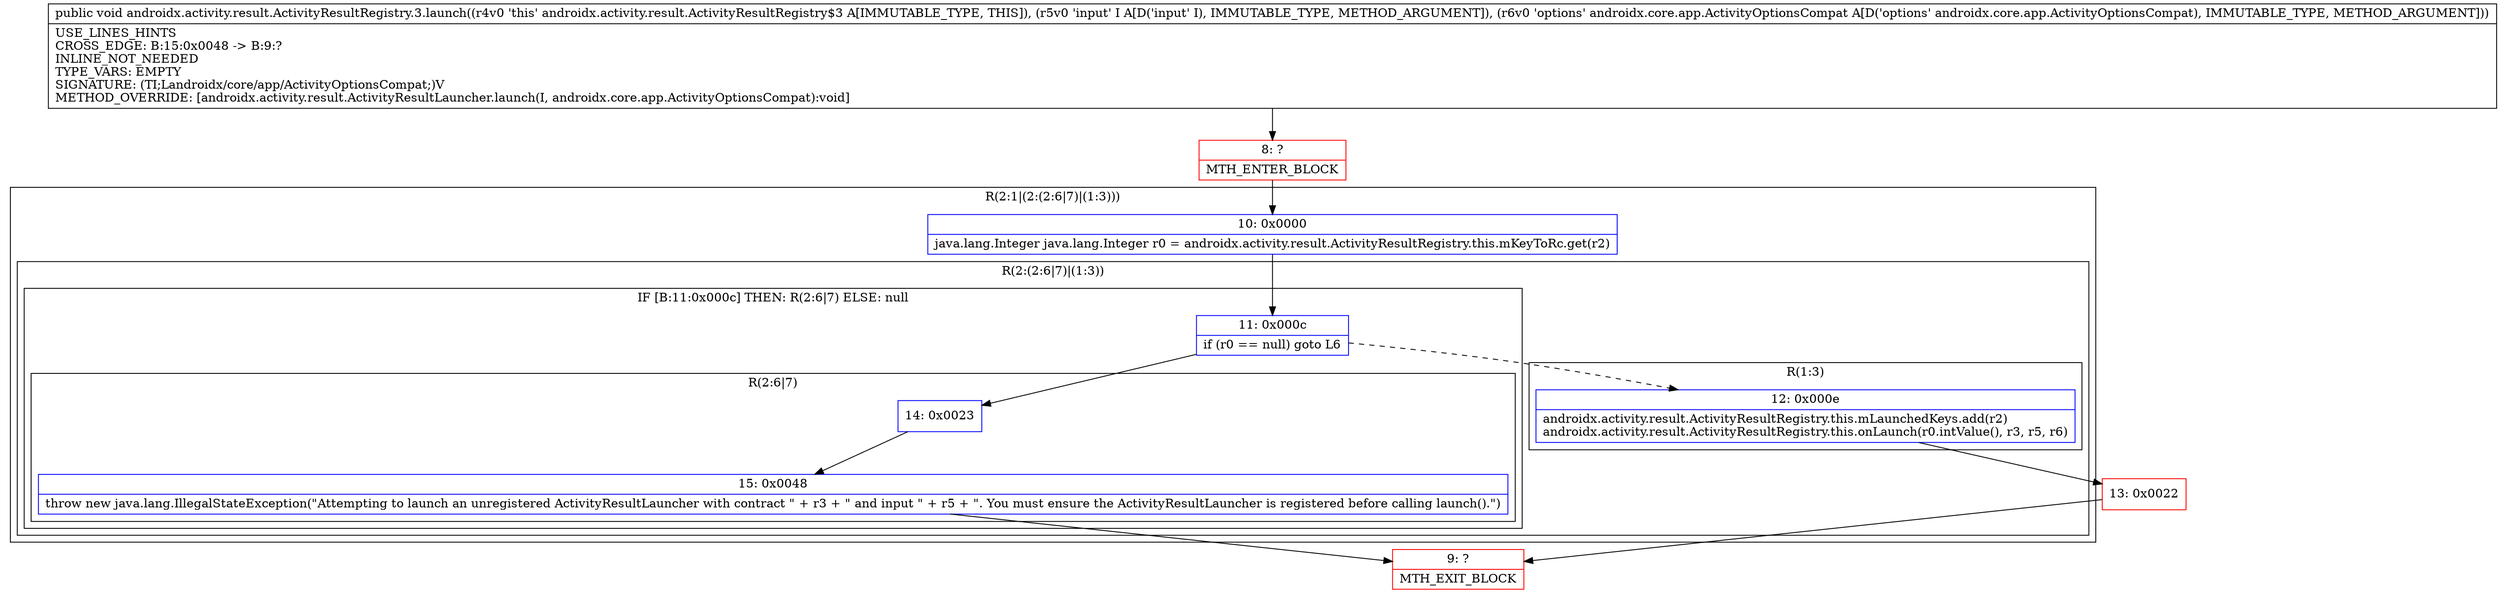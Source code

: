 digraph "CFG forandroidx.activity.result.ActivityResultRegistry.3.launch(Ljava\/lang\/Object;Landroidx\/core\/app\/ActivityOptionsCompat;)V" {
subgraph cluster_Region_281748898 {
label = "R(2:1|(2:(2:6|7)|(1:3)))";
node [shape=record,color=blue];
Node_10 [shape=record,label="{10\:\ 0x0000|java.lang.Integer java.lang.Integer r0 = androidx.activity.result.ActivityResultRegistry.this.mKeyToRc.get(r2)\l}"];
subgraph cluster_Region_975402405 {
label = "R(2:(2:6|7)|(1:3))";
node [shape=record,color=blue];
subgraph cluster_IfRegion_599019167 {
label = "IF [B:11:0x000c] THEN: R(2:6|7) ELSE: null";
node [shape=record,color=blue];
Node_11 [shape=record,label="{11\:\ 0x000c|if (r0 == null) goto L6\l}"];
subgraph cluster_Region_858231399 {
label = "R(2:6|7)";
node [shape=record,color=blue];
Node_14 [shape=record,label="{14\:\ 0x0023}"];
Node_15 [shape=record,label="{15\:\ 0x0048|throw new java.lang.IllegalStateException(\"Attempting to launch an unregistered ActivityResultLauncher with contract \" + r3 + \" and input \" + r5 + \". You must ensure the ActivityResultLauncher is registered before calling launch().\")\l}"];
}
}
subgraph cluster_Region_525573386 {
label = "R(1:3)";
node [shape=record,color=blue];
Node_12 [shape=record,label="{12\:\ 0x000e|androidx.activity.result.ActivityResultRegistry.this.mLaunchedKeys.add(r2)\landroidx.activity.result.ActivityResultRegistry.this.onLaunch(r0.intValue(), r3, r5, r6)\l}"];
}
}
}
Node_8 [shape=record,color=red,label="{8\:\ ?|MTH_ENTER_BLOCK\l}"];
Node_13 [shape=record,color=red,label="{13\:\ 0x0022}"];
Node_9 [shape=record,color=red,label="{9\:\ ?|MTH_EXIT_BLOCK\l}"];
MethodNode[shape=record,label="{public void androidx.activity.result.ActivityResultRegistry.3.launch((r4v0 'this' androidx.activity.result.ActivityResultRegistry$3 A[IMMUTABLE_TYPE, THIS]), (r5v0 'input' I A[D('input' I), IMMUTABLE_TYPE, METHOD_ARGUMENT]), (r6v0 'options' androidx.core.app.ActivityOptionsCompat A[D('options' androidx.core.app.ActivityOptionsCompat), IMMUTABLE_TYPE, METHOD_ARGUMENT]))  | USE_LINES_HINTS\lCROSS_EDGE: B:15:0x0048 \-\> B:9:?\lINLINE_NOT_NEEDED\lTYPE_VARS: EMPTY\lSIGNATURE: (TI;Landroidx\/core\/app\/ActivityOptionsCompat;)V\lMETHOD_OVERRIDE: [androidx.activity.result.ActivityResultLauncher.launch(I, androidx.core.app.ActivityOptionsCompat):void]\l}"];
MethodNode -> Node_8;Node_10 -> Node_11;
Node_11 -> Node_12[style=dashed];
Node_11 -> Node_14;
Node_14 -> Node_15;
Node_15 -> Node_9;
Node_12 -> Node_13;
Node_8 -> Node_10;
Node_13 -> Node_9;
}

